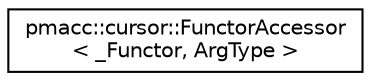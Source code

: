 digraph "Graphical Class Hierarchy"
{
 // LATEX_PDF_SIZE
  edge [fontname="Helvetica",fontsize="10",labelfontname="Helvetica",labelfontsize="10"];
  node [fontname="Helvetica",fontsize="10",shape=record];
  rankdir="LR";
  Node0 [label="pmacc::cursor::FunctorAccessor\l\< _Functor, ArgType \>",height=0.2,width=0.4,color="black", fillcolor="white", style="filled",URL="$structpmacc_1_1cursor_1_1_functor_accessor.html",tooltip=" "];
}
